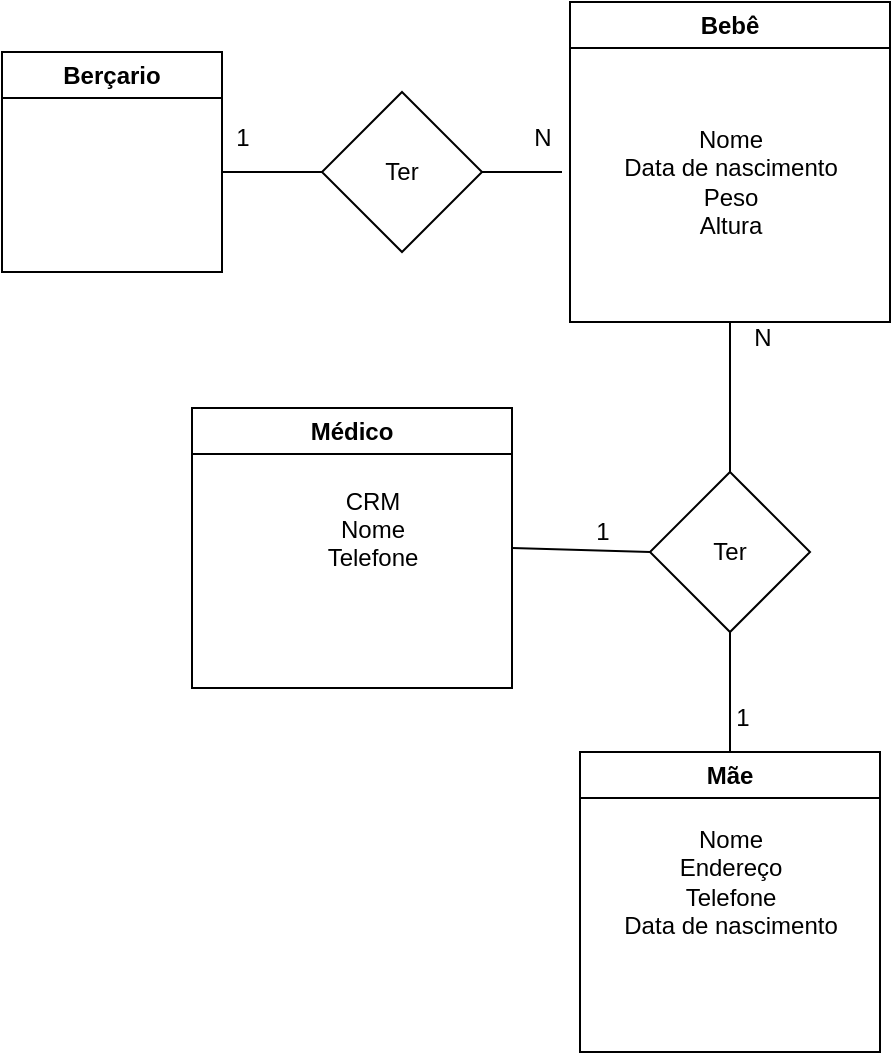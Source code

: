 <mxfile version="21.7.1" type="github">
  <diagram name="Página-1" id="hzlkmNXlEaryY3OlK3s-">
    <mxGraphModel dx="1674" dy="767" grid="1" gridSize="10" guides="1" tooltips="1" connect="1" arrows="1" fold="1" page="1" pageScale="1" pageWidth="827" pageHeight="1169" math="0" shadow="0">
      <root>
        <mxCell id="0" />
        <mxCell id="1" parent="0" />
        <mxCell id="nY5d-lDZ0RNg51PLaulx-1" value="Médico" style="swimlane;whiteSpace=wrap;html=1;" parent="1" vertex="1">
          <mxGeometry x="145" y="278" width="160" height="140" as="geometry" />
        </mxCell>
        <mxCell id="nY5d-lDZ0RNg51PLaulx-13" value="&lt;div&gt;CRM&lt;/div&gt;&lt;div&gt;Nome&lt;/div&gt;&lt;div&gt;Telefone&lt;/div&gt;&lt;div&gt;&lt;br&gt;&lt;/div&gt;&lt;div&gt;&lt;br&gt;&lt;/div&gt;" style="text;html=1;align=center;verticalAlign=middle;resizable=0;points=[];autosize=1;strokeColor=none;fillColor=none;" parent="nY5d-lDZ0RNg51PLaulx-1" vertex="1">
          <mxGeometry x="55" y="30" width="70" height="90" as="geometry" />
        </mxCell>
        <mxCell id="nY5d-lDZ0RNg51PLaulx-2" value="Mãe" style="swimlane;whiteSpace=wrap;html=1;startSize=23;" parent="1" vertex="1">
          <mxGeometry x="339" y="450" width="150" height="150" as="geometry" />
        </mxCell>
        <mxCell id="nY5d-lDZ0RNg51PLaulx-14" value="&lt;div&gt;Nome&lt;/div&gt;&lt;div&gt;Endereço&lt;/div&gt;&lt;div&gt;Telefone&lt;/div&gt;&lt;div&gt;Data de nascimento&lt;br&gt;&lt;/div&gt;" style="text;html=1;align=center;verticalAlign=middle;resizable=0;points=[];autosize=1;strokeColor=none;fillColor=none;" parent="nY5d-lDZ0RNg51PLaulx-2" vertex="1">
          <mxGeometry x="10" y="30" width="130" height="70" as="geometry" />
        </mxCell>
        <mxCell id="nY5d-lDZ0RNg51PLaulx-3" value="Bebê" style="swimlane;whiteSpace=wrap;html=1;" parent="1" vertex="1" collapsed="1">
          <mxGeometry x="334" y="75" width="160" height="160" as="geometry">
            <mxRectangle x="190" y="100" width="200" height="200" as="alternateBounds" />
          </mxGeometry>
        </mxCell>
        <mxCell id="nY5d-lDZ0RNg51PLaulx-4" value="Berçario" style="swimlane;whiteSpace=wrap;html=1;" parent="1" vertex="1" collapsed="1">
          <mxGeometry x="50" y="100" width="110" height="110" as="geometry">
            <mxRectangle x="50" y="60" width="200" height="200" as="alternateBounds" />
          </mxGeometry>
        </mxCell>
        <mxCell id="nY5d-lDZ0RNg51PLaulx-5" value="" style="endArrow=none;html=1;rounded=0;entryX=1;entryY=0.5;entryDx=0;entryDy=0;" parent="1" target="nY5d-lDZ0RNg51PLaulx-10" edge="1">
          <mxGeometry width="50" height="50" relative="1" as="geometry">
            <mxPoint x="330" y="160" as="sourcePoint" />
            <mxPoint x="220" y="440" as="targetPoint" />
          </mxGeometry>
        </mxCell>
        <mxCell id="nY5d-lDZ0RNg51PLaulx-6" value="" style="endArrow=none;html=1;rounded=0;exitX=0;exitY=0.5;exitDx=0;exitDy=0;" parent="1" source="nY5d-lDZ0RNg51PLaulx-10" edge="1">
          <mxGeometry width="50" height="50" relative="1" as="geometry">
            <mxPoint x="330" y="560" as="sourcePoint" />
            <mxPoint x="160" y="160" as="targetPoint" />
          </mxGeometry>
        </mxCell>
        <mxCell id="nY5d-lDZ0RNg51PLaulx-7" value="" style="endArrow=none;html=1;rounded=0;exitX=0.5;exitY=0;exitDx=0;exitDy=0;entryX=0.5;entryY=1;entryDx=0;entryDy=0;" parent="1" source="nY5d-lDZ0RNg51PLaulx-11" target="nY5d-lDZ0RNg51PLaulx-3" edge="1">
          <mxGeometry width="50" height="50" relative="1" as="geometry">
            <mxPoint x="650" y="430" as="sourcePoint" />
            <mxPoint x="700" y="380" as="targetPoint" />
          </mxGeometry>
        </mxCell>
        <mxCell id="nY5d-lDZ0RNg51PLaulx-9" value="" style="endArrow=none;html=1;rounded=0;exitX=0.5;exitY=1;exitDx=0;exitDy=0;entryX=0.5;entryY=0;entryDx=0;entryDy=0;" parent="1" source="nY5d-lDZ0RNg51PLaulx-11" target="nY5d-lDZ0RNg51PLaulx-2" edge="1">
          <mxGeometry width="50" height="50" relative="1" as="geometry">
            <mxPoint x="310" y="470" as="sourcePoint" />
            <mxPoint x="550" y="330" as="targetPoint" />
          </mxGeometry>
        </mxCell>
        <mxCell id="nY5d-lDZ0RNg51PLaulx-10" value="Ter" style="rhombus;whiteSpace=wrap;html=1;" parent="1" vertex="1">
          <mxGeometry x="210" y="120" width="80" height="80" as="geometry" />
        </mxCell>
        <mxCell id="nY5d-lDZ0RNg51PLaulx-11" value="Ter" style="rhombus;whiteSpace=wrap;html=1;" parent="1" vertex="1">
          <mxGeometry x="374" y="310" width="80" height="80" as="geometry" />
        </mxCell>
        <mxCell id="nY5d-lDZ0RNg51PLaulx-12" value="&lt;div&gt;Nome&lt;/div&gt;&lt;div&gt;Data de nascimento&lt;/div&gt;&lt;div&gt;Peso&lt;/div&gt;&lt;div&gt;Altura&lt;br&gt;&lt;/div&gt;" style="text;html=1;align=center;verticalAlign=middle;resizable=0;points=[];autosize=1;strokeColor=none;fillColor=none;" parent="1" vertex="1">
          <mxGeometry x="349" y="130" width="130" height="70" as="geometry" />
        </mxCell>
        <mxCell id="nY5d-lDZ0RNg51PLaulx-15" value="1" style="text;html=1;align=center;verticalAlign=middle;resizable=0;points=[];autosize=1;strokeColor=none;fillColor=none;" parent="1" vertex="1">
          <mxGeometry x="155" y="128" width="30" height="30" as="geometry" />
        </mxCell>
        <mxCell id="nY5d-lDZ0RNg51PLaulx-16" value="N" style="text;html=1;align=center;verticalAlign=middle;resizable=0;points=[];autosize=1;strokeColor=none;fillColor=none;" parent="1" vertex="1">
          <mxGeometry x="305" y="128" width="30" height="30" as="geometry" />
        </mxCell>
        <mxCell id="nY5d-lDZ0RNg51PLaulx-17" value="N" style="text;html=1;align=center;verticalAlign=middle;resizable=0;points=[];autosize=1;strokeColor=none;fillColor=none;" parent="1" vertex="1">
          <mxGeometry x="415" y="228" width="30" height="30" as="geometry" />
        </mxCell>
        <mxCell id="nY5d-lDZ0RNg51PLaulx-18" value="1" style="text;html=1;align=center;verticalAlign=middle;resizable=0;points=[];autosize=1;strokeColor=none;fillColor=none;" parent="1" vertex="1">
          <mxGeometry x="335" y="325" width="30" height="30" as="geometry" />
        </mxCell>
        <mxCell id="nY5d-lDZ0RNg51PLaulx-19" value="1" style="text;html=1;align=center;verticalAlign=middle;resizable=0;points=[];autosize=1;strokeColor=none;fillColor=none;" parent="1" vertex="1">
          <mxGeometry x="405" y="418" width="30" height="30" as="geometry" />
        </mxCell>
        <mxCell id="gnmfLwlvQR-Qhbpxl3---2" value="" style="endArrow=none;html=1;rounded=0;exitX=1;exitY=0.5;exitDx=0;exitDy=0;" edge="1" parent="1" source="nY5d-lDZ0RNg51PLaulx-1">
          <mxGeometry width="50" height="50" relative="1" as="geometry">
            <mxPoint x="324" y="400" as="sourcePoint" />
            <mxPoint x="374" y="350" as="targetPoint" />
          </mxGeometry>
        </mxCell>
      </root>
    </mxGraphModel>
  </diagram>
</mxfile>
